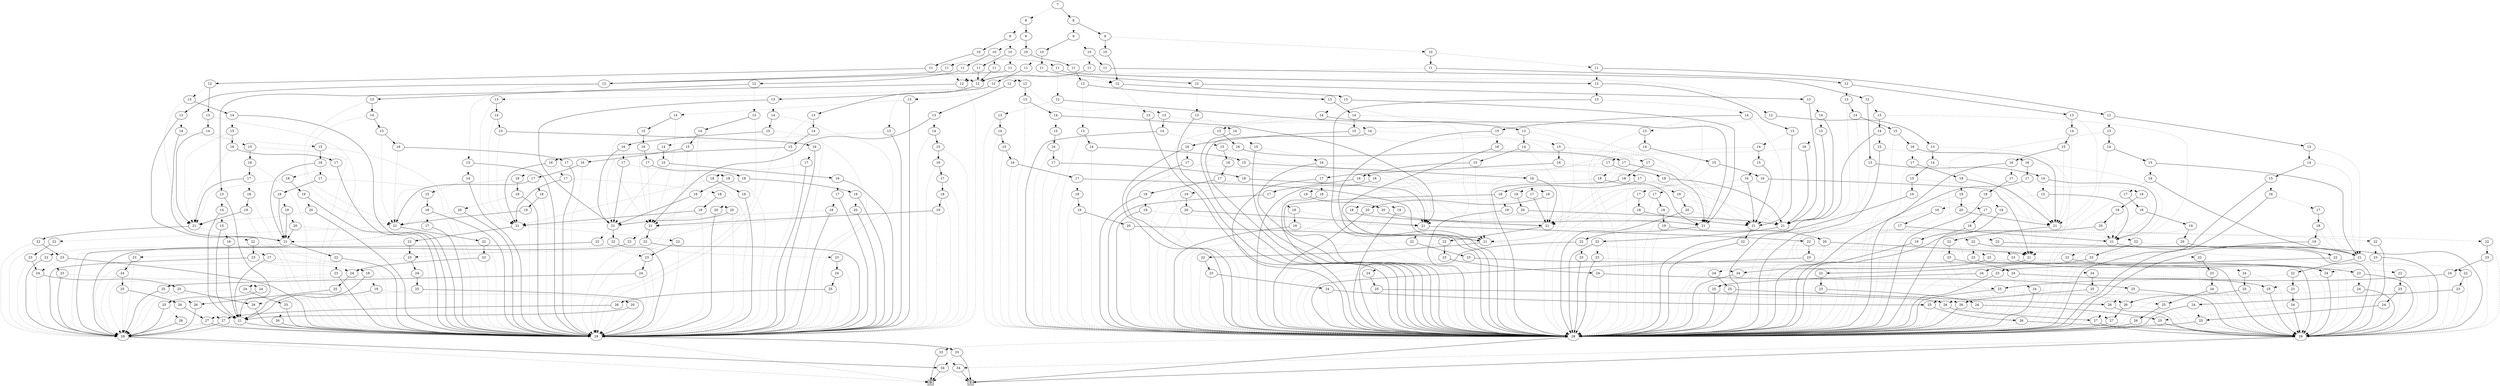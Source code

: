 digraph G {
0 [shape=box, label="0", style=filled, shape=box, height=0.3, width=0.3];
1 [shape=box, label="1", style=filled, shape=box, height=0.3, width=0.3];
64112 [label="7"];
64112 -> 63986 [style=dotted];
64112 -> 64111 [style=filled];
63986 [label="8"];
63986 -> 63930 [style=dotted];
63986 -> 63985 [style=filled];
63930 [label="9"];
63930 -> 63874 [style=dotted];
63930 -> 63929 [style=filled];
63874 [label="10"];
63874 -> 63873 [style=dotted];
63874 -> 62801 [style=filled];
63873 [label="11"];
63873 -> 63872 [style=dotted];
63873 -> 62760 [style=filled];
63872 [label="12"];
63872 -> 63863 [style=dotted];
63872 -> 63871 [style=filled];
63863 [label="13"];
63863 -> 63862 [style=dotted];
63863 -> 63842 [style=filled];
63862 [label="14"];
63862 -> 63861 [style=dotted];
63862 -> 63842 [style=filled];
63861 [label="15"];
63861 -> 63856 [style=dotted];
63861 -> 63860 [style=filled];
63856 [label="21"];
63856 -> 63849 [style=dotted];
63856 -> 63855 [style=filled];
63849 [label="22"];
63849 -> 63848 [style=dotted];
63849 -> 63843 [style=filled];
63848 [label="23"];
63848 -> 63847 [style=dotted];
63848 -> 63843 [style=filled];
63847 [label="24"];
63847 -> 63842 [style=dotted];
63847 -> 63846 [style=filled];
63842 [label="28"];
63842 -> 1194 [style=dotted];
63842 -> 1 [style=filled];
1194 [label="33"];
1194 -> 70 [style=dotted];
1194 -> 0 [style=filled];
70 [label="34"];
70 -> 0 [style=dotted];
70 -> 1 [style=filled];
63846 [label="25"];
63846 -> 63842 [style=dotted];
63846 -> 63845 [style=filled];
63845 [label="26"];
63845 -> 63844 [style=dotted];
63845 -> 63843 [style=filled];
63844 [label="27"];
63844 -> 63842 [style=dotted];
63844 -> 63843 [style=filled];
63843 [label="28"];
63843 -> 70 [style=dotted];
63843 -> 1 [style=filled];
63855 [label="22"];
63855 -> 63854 [style=dotted];
63855 -> 63842 [style=filled];
63854 [label="23"];
63854 -> 63853 [style=dotted];
63854 -> 63842 [style=filled];
63853 [label="24"];
63853 -> 63843 [style=dotted];
63853 -> 63852 [style=filled];
63852 [label="25"];
63852 -> 63843 [style=dotted];
63852 -> 63851 [style=filled];
63851 [label="26"];
63851 -> 63850 [style=dotted];
63851 -> 63842 [style=filled];
63850 [label="27"];
63850 -> 63843 [style=dotted];
63850 -> 63842 [style=filled];
63860 [label="16"];
63860 -> 63856 [style=dotted];
63860 -> 63859 [style=filled];
63859 [label="17"];
63859 -> 63858 [style=dotted];
63859 -> 63842 [style=filled];
63858 [label="18"];
63858 -> 63857 [style=dotted];
63858 -> 63842 [style=filled];
63857 [label="19"];
63857 -> 63856 [style=dotted];
63857 -> 63842 [style=filled];
63871 [label="13"];
63871 -> 63870 [style=dotted];
63871 -> 63856 [style=filled];
63870 [label="14"];
63870 -> 63869 [style=dotted];
63870 -> 63856 [style=filled];
63869 [label="15"];
63869 -> 63842 [style=dotted];
63869 -> 63868 [style=filled];
63868 [label="16"];
63868 -> 63842 [style=dotted];
63868 -> 63867 [style=filled];
63867 [label="17"];
63867 -> 63866 [style=dotted];
63867 -> 63856 [style=filled];
63866 [label="18"];
63866 -> 63865 [style=dotted];
63866 -> 63856 [style=filled];
63865 [label="19"];
63865 -> 63842 [style=dotted];
63865 -> 63864 [style=filled];
63864 [label="20"];
63864 -> 63842 [style=dotted];
63864 -> 63856 [style=filled];
62760 [label="12"];
62760 -> 62751 [style=dotted];
62760 -> 62759 [style=filled];
62751 [label="13"];
62751 -> 62750 [style=dotted];
62751 -> 62703 [style=filled];
62750 [label="14"];
62750 -> 62749 [style=dotted];
62750 -> 62703 [style=filled];
62749 [label="15"];
62749 -> 62746 [style=dotted];
62749 -> 62748 [style=filled];
62746 [label="21"];
62746 -> 62740 [style=dotted];
62746 -> 62745 [style=filled];
62740 [label="22"];
62740 -> 62739 [style=dotted];
62740 -> 62705 [style=filled];
62739 [label="23"];
62739 -> 62738 [style=dotted];
62739 -> 62705 [style=filled];
62738 [label="24"];
62738 -> 62703 [style=dotted];
62738 -> 62737 [style=filled];
62703 [label="28"];
62703 -> 0 [style=dotted];
62703 -> 1198 [style=filled];
1198 [label="33"];
1198 -> 71 [style=dotted];
1198 -> 1 [style=filled];
71 [label="34"];
71 -> 1 [style=dotted];
71 -> 0 [style=filled];
62737 [label="25"];
62737 -> 62736 [style=dotted];
62737 -> 62705 [style=filled];
62736 [label="26"];
62736 -> 62703 [style=dotted];
62736 -> 62705 [style=filled];
62705 [label="28"];
62705 -> 0 [style=dotted];
62705 -> 71 [style=filled];
62745 [label="22"];
62745 -> 62744 [style=dotted];
62745 -> 62703 [style=filled];
62744 [label="23"];
62744 -> 62743 [style=dotted];
62744 -> 62703 [style=filled];
62743 [label="24"];
62743 -> 62705 [style=dotted];
62743 -> 62742 [style=filled];
62742 [label="25"];
62742 -> 62741 [style=dotted];
62742 -> 62703 [style=filled];
62741 [label="26"];
62741 -> 62705 [style=dotted];
62741 -> 62703 [style=filled];
62748 [label="16"];
62748 -> 62747 [style=dotted];
62748 -> 62703 [style=filled];
62747 [label="17"];
62747 -> 62746 [style=dotted];
62747 -> 62703 [style=filled];
62759 [label="13"];
62759 -> 62758 [style=dotted];
62759 -> 62746 [style=filled];
62758 [label="14"];
62758 -> 62757 [style=dotted];
62758 -> 62746 [style=filled];
62757 [label="15"];
62757 -> 62703 [style=dotted];
62757 -> 62756 [style=filled];
62756 [label="16"];
62756 -> 62755 [style=dotted];
62756 -> 62746 [style=filled];
62755 [label="17"];
62755 -> 62703 [style=dotted];
62755 -> 62754 [style=filled];
62754 [label="18"];
62754 -> 62753 [style=dotted];
62754 -> 62746 [style=filled];
62753 [label="19"];
62753 -> 62752 [style=dotted];
62753 -> 62746 [style=filled];
62752 [label="20"];
62752 -> 62703 [style=dotted];
62752 -> 62746 [style=filled];
62801 [label="11"];
62801 -> 62771 [style=dotted];
62801 -> 62800 [style=filled];
62771 [label="12"];
62771 -> 62703 [style=dotted];
62771 -> 62770 [style=filled];
62770 [label="13"];
62770 -> 62769 [style=dotted];
62770 -> 62762 [style=filled];
62769 [label="14"];
62769 -> 62768 [style=dotted];
62769 -> 62762 [style=filled];
62768 [label="15"];
62768 -> 62767 [style=dotted];
62768 -> 62762 [style=filled];
62767 [label="16"];
62767 -> 62766 [style=dotted];
62767 -> 62762 [style=filled];
62766 [label="17"];
62766 -> 62765 [style=dotted];
62766 -> 62762 [style=filled];
62765 [label="18"];
62765 -> 62764 [style=dotted];
62765 -> 62762 [style=filled];
62764 [label="19"];
62764 -> 62763 [style=dotted];
62764 -> 62762 [style=filled];
62763 [label="20"];
62763 -> 62703 [style=dotted];
62763 -> 62762 [style=filled];
62762 [label="21"];
62762 -> 62705 [style=dotted];
62762 -> 62703 [style=filled];
62800 [label="12"];
62800 -> 62792 [style=dotted];
62800 -> 62799 [style=filled];
62792 [label="13"];
62792 -> 62784 [style=dotted];
62792 -> 62791 [style=filled];
62784 [label="21"];
62784 -> 62777 [style=dotted];
62784 -> 62783 [style=filled];
62777 [label="22"];
62777 -> 62703 [style=dotted];
62777 -> 62776 [style=filled];
62776 [label="23"];
62776 -> 62703 [style=dotted];
62776 -> 62775 [style=filled];
62775 [label="24"];
62775 -> 62703 [style=dotted];
62775 -> 62774 [style=filled];
62774 [label="25"];
62774 -> 62773 [style=dotted];
62774 -> 62705 [style=filled];
62773 [label="26"];
62773 -> 62772 [style=dotted];
62773 -> 62705 [style=filled];
62772 [label="27"];
62772 -> 62703 [style=dotted];
62772 -> 62705 [style=filled];
62783 [label="22"];
62783 -> 62705 [style=dotted];
62783 -> 62782 [style=filled];
62782 [label="23"];
62782 -> 62705 [style=dotted];
62782 -> 62781 [style=filled];
62781 [label="24"];
62781 -> 62705 [style=dotted];
62781 -> 62780 [style=filled];
62780 [label="25"];
62780 -> 62779 [style=dotted];
62780 -> 62703 [style=filled];
62779 [label="26"];
62779 -> 62778 [style=dotted];
62779 -> 62703 [style=filled];
62778 [label="27"];
62778 -> 62705 [style=dotted];
62778 -> 62703 [style=filled];
62791 [label="14"];
62791 -> 62784 [style=dotted];
62791 -> 62790 [style=filled];
62790 [label="15"];
62790 -> 62784 [style=dotted];
62790 -> 62789 [style=filled];
62789 [label="16"];
62789 -> 62788 [style=dotted];
62789 -> 62703 [style=filled];
62788 [label="17"];
62788 -> 62787 [style=dotted];
62788 -> 62703 [style=filled];
62787 [label="18"];
62787 -> 62784 [style=dotted];
62787 -> 62786 [style=filled];
62786 [label="19"];
62786 -> 62785 [style=dotted];
62786 -> 62703 [style=filled];
62785 [label="20"];
62785 -> 62784 [style=dotted];
62785 -> 62703 [style=filled];
62799 [label="13"];
62799 -> 62703 [style=dotted];
62799 -> 62798 [style=filled];
62798 [label="14"];
62798 -> 62703 [style=dotted];
62798 -> 62797 [style=filled];
62797 [label="15"];
62797 -> 62703 [style=dotted];
62797 -> 62796 [style=filled];
62796 [label="16"];
62796 -> 62795 [style=dotted];
62796 -> 62784 [style=filled];
62795 [label="17"];
62795 -> 62794 [style=dotted];
62795 -> 62784 [style=filled];
62794 [label="18"];
62794 -> 62703 [style=dotted];
62794 -> 62793 [style=filled];
62793 [label="19"];
62793 -> 62703 [style=dotted];
62793 -> 62784 [style=filled];
63929 [label="10"];
63929 -> 63928 [style=dotted];
63929 -> 62884 [style=filled];
63928 [label="11"];
63928 -> 63901 [style=dotted];
63928 -> 63927 [style=filled];
63901 [label="12"];
63901 -> 63893 [style=dotted];
63901 -> 63900 [style=filled];
63893 [label="13"];
63893 -> 63842 [style=dotted];
63893 -> 63892 [style=filled];
63892 [label="14"];
63892 -> 63842 [style=dotted];
63892 -> 63891 [style=filled];
63891 [label="15"];
63891 -> 63842 [style=dotted];
63891 -> 63890 [style=filled];
63890 [label="16"];
63890 -> 63842 [style=dotted];
63890 -> 63889 [style=filled];
63889 [label="17"];
63889 -> 63888 [style=dotted];
63889 -> 63885 [style=filled];
63888 [label="18"];
63888 -> 63842 [style=dotted];
63888 -> 63887 [style=filled];
63887 [label="19"];
63887 -> 63842 [style=dotted];
63887 -> 63886 [style=filled];
63886 [label="20"];
63886 -> 63842 [style=dotted];
63886 -> 63885 [style=filled];
63885 [label="21"];
63885 -> 63879 [style=dotted];
63885 -> 63884 [style=filled];
63879 [label="22"];
63879 -> 63843 [style=dotted];
63879 -> 63878 [style=filled];
63878 [label="23"];
63878 -> 63843 [style=dotted];
63878 -> 63877 [style=filled];
63877 [label="24"];
63877 -> 63843 [style=dotted];
63877 -> 63876 [style=filled];
63876 [label="25"];
63876 -> 63843 [style=dotted];
63876 -> 63875 [style=filled];
63875 [label="26"];
63875 -> 63843 [style=dotted];
63875 -> 63842 [style=filled];
63884 [label="22"];
63884 -> 63842 [style=dotted];
63884 -> 63883 [style=filled];
63883 [label="23"];
63883 -> 63842 [style=dotted];
63883 -> 63882 [style=filled];
63882 [label="24"];
63882 -> 63842 [style=dotted];
63882 -> 63881 [style=filled];
63881 [label="25"];
63881 -> 63842 [style=dotted];
63881 -> 63880 [style=filled];
63880 [label="26"];
63880 -> 63842 [style=dotted];
63880 -> 63843 [style=filled];
63900 [label="13"];
63900 -> 63885 [style=dotted];
63900 -> 63899 [style=filled];
63899 [label="14"];
63899 -> 63885 [style=dotted];
63899 -> 63898 [style=filled];
63898 [label="15"];
63898 -> 63885 [style=dotted];
63898 -> 63897 [style=filled];
63897 [label="16"];
63897 -> 63885 [style=dotted];
63897 -> 63896 [style=filled];
63896 [label="17"];
63896 -> 63895 [style=dotted];
63896 -> 63842 [style=filled];
63895 [label="18"];
63895 -> 63885 [style=dotted];
63895 -> 63894 [style=filled];
63894 [label="19"];
63894 -> 63885 [style=dotted];
63894 -> 63842 [style=filled];
63927 [label="12"];
63927 -> 63920 [style=dotted];
63927 -> 63926 [style=filled];
63920 [label="13"];
63920 -> 63919 [style=dotted];
63920 -> 63842 [style=filled];
63919 [label="14"];
63919 -> 63912 [style=dotted];
63919 -> 63918 [style=filled];
63912 [label="21"];
63912 -> 63906 [style=dotted];
63912 -> 63911 [style=filled];
63906 [label="22"];
63906 -> 63905 [style=dotted];
63906 -> 63843 [style=filled];
63905 [label="23"];
63905 -> 63842 [style=dotted];
63905 -> 63904 [style=filled];
63904 [label="24"];
63904 -> 63903 [style=dotted];
63904 -> 63843 [style=filled];
63903 [label="25"];
63903 -> 63902 [style=dotted];
63903 -> 63843 [style=filled];
63902 [label="26"];
63902 -> 63842 [style=dotted];
63902 -> 63844 [style=filled];
63911 [label="22"];
63911 -> 63910 [style=dotted];
63911 -> 63842 [style=filled];
63910 [label="23"];
63910 -> 63843 [style=dotted];
63910 -> 63909 [style=filled];
63909 [label="24"];
63909 -> 63908 [style=dotted];
63909 -> 63842 [style=filled];
63908 [label="25"];
63908 -> 63907 [style=dotted];
63908 -> 63842 [style=filled];
63907 [label="26"];
63907 -> 63843 [style=dotted];
63907 -> 63850 [style=filled];
63918 [label="15"];
63918 -> 63917 [style=dotted];
63918 -> 63842 [style=filled];
63917 [label="16"];
63917 -> 63916 [style=dotted];
63917 -> 63842 [style=filled];
63916 [label="17"];
63916 -> 63912 [style=dotted];
63916 -> 63915 [style=filled];
63915 [label="18"];
63915 -> 63914 [style=dotted];
63915 -> 63842 [style=filled];
63914 [label="19"];
63914 -> 63912 [style=dotted];
63914 -> 63913 [style=filled];
63913 [label="20"];
63913 -> 63912 [style=dotted];
63913 -> 63842 [style=filled];
63926 [label="13"];
63926 -> 63925 [style=dotted];
63926 -> 63912 [style=filled];
63925 [label="14"];
63925 -> 63842 [style=dotted];
63925 -> 63924 [style=filled];
63924 [label="15"];
63924 -> 63923 [style=dotted];
63924 -> 63912 [style=filled];
63923 [label="16"];
63923 -> 63922 [style=dotted];
63923 -> 63912 [style=filled];
63922 [label="17"];
63922 -> 63842 [style=dotted];
63922 -> 63921 [style=filled];
63921 [label="18"];
63921 -> 63842 [style=dotted];
63921 -> 63912 [style=filled];
62884 [label="11"];
62884 -> 62800 [style=dotted];
62884 -> 62883 [style=filled];
62883 [label="12"];
62883 -> 62875 [style=dotted];
62883 -> 62882 [style=filled];
62875 [label="13"];
62875 -> 62867 [style=dotted];
62875 -> 62874 [style=filled];
62867 [label="21"];
62867 -> 62862 [style=dotted];
62867 -> 62866 [style=filled];
62862 [label="22"];
62862 -> 62703 [style=dotted];
62862 -> 62861 [style=filled];
62861 [label="23"];
62861 -> 62860 [style=dotted];
62861 -> 62705 [style=filled];
62860 [label="24"];
62860 -> 62703 [style=dotted];
62860 -> 62859 [style=filled];
62859 [label="25"];
62859 -> 62703 [style=dotted];
62859 -> 62773 [style=filled];
62866 [label="22"];
62866 -> 62705 [style=dotted];
62866 -> 62865 [style=filled];
62865 [label="23"];
62865 -> 62864 [style=dotted];
62865 -> 62703 [style=filled];
62864 [label="24"];
62864 -> 62705 [style=dotted];
62864 -> 62863 [style=filled];
62863 [label="25"];
62863 -> 62705 [style=dotted];
62863 -> 62779 [style=filled];
62874 [label="14"];
62874 -> 62873 [style=dotted];
62874 -> 62703 [style=filled];
62873 [label="15"];
62873 -> 62867 [style=dotted];
62873 -> 62872 [style=filled];
62872 [label="16"];
62872 -> 62867 [style=dotted];
62872 -> 62871 [style=filled];
62871 [label="17"];
62871 -> 62870 [style=dotted];
62871 -> 62703 [style=filled];
62870 [label="18"];
62870 -> 62867 [style=dotted];
62870 -> 62869 [style=filled];
62869 [label="19"];
62869 -> 62868 [style=dotted];
62869 -> 62703 [style=filled];
62868 [label="20"];
62868 -> 62867 [style=dotted];
62868 -> 62703 [style=filled];
62882 [label="13"];
62882 -> 62703 [style=dotted];
62882 -> 62881 [style=filled];
62881 [label="14"];
62881 -> 62880 [style=dotted];
62881 -> 62867 [style=filled];
62880 [label="15"];
62880 -> 62703 [style=dotted];
62880 -> 62879 [style=filled];
62879 [label="16"];
62879 -> 62703 [style=dotted];
62879 -> 62878 [style=filled];
62878 [label="17"];
62878 -> 62877 [style=dotted];
62878 -> 62867 [style=filled];
62877 [label="18"];
62877 -> 62703 [style=dotted];
62877 -> 62876 [style=filled];
62876 [label="19"];
62876 -> 62703 [style=dotted];
62876 -> 62867 [style=filled];
63985 [label="9"];
63985 -> 63958 [style=dotted];
63985 -> 63984 [style=filled];
63958 [label="10"];
63958 -> 63956 [style=dotted];
63958 -> 63957 [style=filled];
63956 [label="11"];
63956 -> 63955 [style=dotted];
63956 -> 62800 [style=filled];
63955 [label="12"];
63955 -> 63946 [style=dotted];
63955 -> 63954 [style=filled];
63946 [label="13"];
63946 -> 63939 [style=dotted];
63946 -> 63945 [style=filled];
63939 [label="21"];
63939 -> 63934 [style=dotted];
63939 -> 63938 [style=filled];
63934 [label="22"];
63934 -> 63842 [style=dotted];
63934 -> 63933 [style=filled];
63933 [label="23"];
63933 -> 63932 [style=dotted];
63933 -> 63843 [style=filled];
63932 [label="24"];
63932 -> 63842 [style=dotted];
63932 -> 63931 [style=filled];
63931 [label="25"];
63931 -> 63842 [style=dotted];
63931 -> 63902 [style=filled];
63938 [label="22"];
63938 -> 63843 [style=dotted];
63938 -> 63937 [style=filled];
63937 [label="23"];
63937 -> 63936 [style=dotted];
63937 -> 63842 [style=filled];
63936 [label="24"];
63936 -> 63843 [style=dotted];
63936 -> 63935 [style=filled];
63935 [label="25"];
63935 -> 63843 [style=dotted];
63935 -> 63907 [style=filled];
63945 [label="14"];
63945 -> 63944 [style=dotted];
63945 -> 63842 [style=filled];
63944 [label="15"];
63944 -> 63939 [style=dotted];
63944 -> 63943 [style=filled];
63943 [label="16"];
63943 -> 63939 [style=dotted];
63943 -> 63942 [style=filled];
63942 [label="17"];
63942 -> 63939 [style=dotted];
63942 -> 63941 [style=filled];
63941 [label="18"];
63941 -> 63940 [style=dotted];
63941 -> 63842 [style=filled];
63940 [label="19"];
63940 -> 63939 [style=dotted];
63940 -> 63842 [style=filled];
63954 [label="13"];
63954 -> 63842 [style=dotted];
63954 -> 63953 [style=filled];
63953 [label="14"];
63953 -> 63952 [style=dotted];
63953 -> 63939 [style=filled];
63952 [label="15"];
63952 -> 63842 [style=dotted];
63952 -> 63951 [style=filled];
63951 [label="16"];
63951 -> 63842 [style=dotted];
63951 -> 63950 [style=filled];
63950 [label="17"];
63950 -> 63842 [style=dotted];
63950 -> 63949 [style=filled];
63949 [label="18"];
63949 -> 63948 [style=dotted];
63949 -> 63939 [style=filled];
63948 [label="19"];
63948 -> 63842 [style=dotted];
63948 -> 63947 [style=filled];
63947 [label="20"];
63947 -> 63842 [style=dotted];
63947 -> 63939 [style=filled];
63957 [label="11"];
63957 -> 63955 [style=dotted];
63957 -> 62935 [style=filled];
62935 [label="12"];
62935 -> 62926 [style=dotted];
62935 -> 62934 [style=filled];
62926 [label="13"];
62926 -> 62703 [style=dotted];
62926 -> 62925 [style=filled];
62925 [label="14"];
62925 -> 62703 [style=dotted];
62925 -> 62924 [style=filled];
62924 [label="15"];
62924 -> 62703 [style=dotted];
62924 -> 62923 [style=filled];
62923 [label="16"];
62923 -> 62703 [style=dotted];
62923 -> 62922 [style=filled];
62922 [label="17"];
62922 -> 62921 [style=dotted];
62922 -> 62919 [style=filled];
62921 [label="18"];
62921 -> 62703 [style=dotted];
62921 -> 62920 [style=filled];
62920 [label="19"];
62920 -> 62703 [style=dotted];
62920 -> 62919 [style=filled];
62919 [label="21"];
62919 -> 62916 [style=dotted];
62919 -> 62918 [style=filled];
62916 [label="22"];
62916 -> 62705 [style=dotted];
62916 -> 62915 [style=filled];
62915 [label="23"];
62915 -> 62705 [style=dotted];
62915 -> 62864 [style=filled];
62918 [label="22"];
62918 -> 62703 [style=dotted];
62918 -> 62917 [style=filled];
62917 [label="23"];
62917 -> 62703 [style=dotted];
62917 -> 62860 [style=filled];
62934 [label="13"];
62934 -> 62919 [style=dotted];
62934 -> 62933 [style=filled];
62933 [label="14"];
62933 -> 62919 [style=dotted];
62933 -> 62932 [style=filled];
62932 [label="15"];
62932 -> 62919 [style=dotted];
62932 -> 62931 [style=filled];
62931 [label="16"];
62931 -> 62919 [style=dotted];
62931 -> 62930 [style=filled];
62930 [label="17"];
62930 -> 62929 [style=dotted];
62930 -> 62703 [style=filled];
62929 [label="18"];
62929 -> 62919 [style=dotted];
62929 -> 62928 [style=filled];
62928 [label="19"];
62928 -> 62927 [style=dotted];
62928 -> 62703 [style=filled];
62927 [label="20"];
62927 -> 62919 [style=dotted];
62927 -> 62703 [style=filled];
63984 [label="10"];
63984 -> 62938 [style=dotted];
63984 -> 63983 [style=filled];
62938 [label="11"];
62938 -> 62771 [style=dotted];
62938 -> 62760 [style=filled];
63983 [label="11"];
63983 -> 63872 [style=dotted];
63983 -> 63982 [style=filled];
63982 [label="12"];
63982 -> 63973 [style=dotted];
63982 -> 63981 [style=filled];
63973 [label="13"];
63973 -> 63842 [style=dotted];
63973 -> 63972 [style=filled];
63972 [label="14"];
63972 -> 63842 [style=dotted];
63972 -> 63971 [style=filled];
63971 [label="15"];
63971 -> 63842 [style=dotted];
63971 -> 63970 [style=filled];
63970 [label="16"];
63970 -> 63969 [style=dotted];
63970 -> 63967 [style=filled];
63969 [label="17"];
63969 -> 63968 [style=dotted];
63969 -> 63967 [style=filled];
63968 [label="18"];
63968 -> 63842 [style=dotted];
63968 -> 63967 [style=filled];
63967 [label="21"];
63967 -> 63962 [style=dotted];
63967 -> 63966 [style=filled];
63962 [label="22"];
63962 -> 63843 [style=dotted];
63962 -> 63961 [style=filled];
63961 [label="23"];
63961 -> 63843 [style=dotted];
63961 -> 63960 [style=filled];
63960 [label="24"];
63960 -> 63843 [style=dotted];
63960 -> 63959 [style=filled];
63959 [label="25"];
63959 -> 63851 [style=dotted];
63959 -> 63842 [style=filled];
63966 [label="22"];
63966 -> 63842 [style=dotted];
63966 -> 63965 [style=filled];
63965 [label="23"];
63965 -> 63842 [style=dotted];
63965 -> 63964 [style=filled];
63964 [label="24"];
63964 -> 63842 [style=dotted];
63964 -> 63963 [style=filled];
63963 [label="25"];
63963 -> 63845 [style=dotted];
63963 -> 63843 [style=filled];
63981 [label="13"];
63981 -> 63967 [style=dotted];
63981 -> 63980 [style=filled];
63980 [label="14"];
63980 -> 63967 [style=dotted];
63980 -> 63979 [style=filled];
63979 [label="15"];
63979 -> 63967 [style=dotted];
63979 -> 63978 [style=filled];
63978 [label="16"];
63978 -> 63977 [style=dotted];
63978 -> 63842 [style=filled];
63977 [label="17"];
63977 -> 63976 [style=dotted];
63977 -> 63842 [style=filled];
63976 [label="18"];
63976 -> 63975 [style=dotted];
63976 -> 63842 [style=filled];
63975 [label="19"];
63975 -> 63967 [style=dotted];
63975 -> 63974 [style=filled];
63974 [label="20"];
63974 -> 63967 [style=dotted];
63974 -> 63842 [style=filled];
64111 [label="8"];
64111 -> 64059 [style=dotted];
64111 -> 64110 [style=filled];
64059 [label="9"];
64059 -> 64035 [style=dotted];
64059 -> 64058 [style=filled];
64035 [label="10"];
64035 -> 64012 [style=dotted];
64035 -> 64034 [style=filled];
64012 [label="11"];
64012 -> 64011 [style=dotted];
64012 -> 62800 [style=filled];
64011 [label="12"];
64011 -> 64003 [style=dotted];
64011 -> 64010 [style=filled];
64003 [label="13"];
64003 -> 63842 [style=dotted];
64003 -> 64002 [style=filled];
64002 [label="14"];
64002 -> 63842 [style=dotted];
64002 -> 64001 [style=filled];
64001 [label="15"];
64001 -> 63842 [style=dotted];
64001 -> 64000 [style=filled];
64000 [label="16"];
64000 -> 63999 [style=dotted];
64000 -> 63995 [style=filled];
63999 [label="17"];
63999 -> 63842 [style=dotted];
63999 -> 63998 [style=filled];
63998 [label="18"];
63998 -> 63842 [style=dotted];
63998 -> 63997 [style=filled];
63997 [label="19"];
63997 -> 63842 [style=dotted];
63997 -> 63996 [style=filled];
63996 [label="20"];
63996 -> 63842 [style=dotted];
63996 -> 63995 [style=filled];
63995 [label="21"];
63995 -> 63990 [style=dotted];
63995 -> 63994 [style=filled];
63990 [label="22"];
63990 -> 63843 [style=dotted];
63990 -> 63989 [style=filled];
63989 [label="23"];
63989 -> 63843 [style=dotted];
63989 -> 63988 [style=filled];
63988 [label="24"];
63988 -> 63843 [style=dotted];
63988 -> 63987 [style=filled];
63987 [label="25"];
63987 -> 63843 [style=dotted];
63987 -> 63842 [style=filled];
63994 [label="22"];
63994 -> 63842 [style=dotted];
63994 -> 63993 [style=filled];
63993 [label="23"];
63993 -> 63842 [style=dotted];
63993 -> 63992 [style=filled];
63992 [label="24"];
63992 -> 63842 [style=dotted];
63992 -> 63991 [style=filled];
63991 [label="25"];
63991 -> 63842 [style=dotted];
63991 -> 63843 [style=filled];
64010 [label="13"];
64010 -> 63995 [style=dotted];
64010 -> 64009 [style=filled];
64009 [label="14"];
64009 -> 63995 [style=dotted];
64009 -> 64008 [style=filled];
64008 [label="15"];
64008 -> 63995 [style=dotted];
64008 -> 64007 [style=filled];
64007 [label="16"];
64007 -> 64006 [style=dotted];
64007 -> 63842 [style=filled];
64006 [label="17"];
64006 -> 63995 [style=dotted];
64006 -> 64005 [style=filled];
64005 [label="18"];
64005 -> 63995 [style=dotted];
64005 -> 64004 [style=filled];
64004 [label="19"];
64004 -> 63995 [style=dotted];
64004 -> 63842 [style=filled];
64034 [label="11"];
64034 -> 62800 [style=dotted];
64034 -> 64033 [style=filled];
64033 [label="12"];
64033 -> 64027 [style=dotted];
64033 -> 64032 [style=filled];
64027 [label="13"];
64027 -> 64019 [style=dotted];
64027 -> 64026 [style=filled];
64019 [label="21"];
64019 -> 64015 [style=dotted];
64019 -> 64018 [style=filled];
64015 [label="22"];
64015 -> 63842 [style=dotted];
64015 -> 64014 [style=filled];
64014 [label="23"];
64014 -> 64013 [style=dotted];
64014 -> 63843 [style=filled];
64013 [label="24"];
64013 -> 63881 [style=dotted];
64013 -> 63843 [style=filled];
64018 [label="22"];
64018 -> 63843 [style=dotted];
64018 -> 64017 [style=filled];
64017 [label="23"];
64017 -> 64016 [style=dotted];
64017 -> 63842 [style=filled];
64016 [label="24"];
64016 -> 63876 [style=dotted];
64016 -> 63842 [style=filled];
64026 [label="14"];
64026 -> 64025 [style=dotted];
64026 -> 63842 [style=filled];
64025 [label="15"];
64025 -> 64024 [style=dotted];
64025 -> 63842 [style=filled];
64024 [label="16"];
64024 -> 64019 [style=dotted];
64024 -> 64023 [style=filled];
64023 [label="17"];
64023 -> 64022 [style=dotted];
64023 -> 63842 [style=filled];
64022 [label="18"];
64022 -> 64019 [style=dotted];
64022 -> 64021 [style=filled];
64021 [label="19"];
64021 -> 64019 [style=dotted];
64021 -> 64020 [style=filled];
64020 [label="20"];
64020 -> 64019 [style=dotted];
64020 -> 63842 [style=filled];
64032 [label="13"];
64032 -> 63842 [style=dotted];
64032 -> 64031 [style=filled];
64031 [label="14"];
64031 -> 64030 [style=dotted];
64031 -> 64019 [style=filled];
64030 [label="15"];
64030 -> 64029 [style=dotted];
64030 -> 64019 [style=filled];
64029 [label="16"];
64029 -> 63842 [style=dotted];
64029 -> 64028 [style=filled];
64028 [label="17"];
64028 -> 63842 [style=dotted];
64028 -> 64019 [style=filled];
64058 [label="10"];
64058 -> 63030 [style=dotted];
64058 -> 64057 [style=filled];
63030 [label="11"];
63030 -> 62800 [style=dotted];
63030 -> 63029 [style=filled];
63029 [label="12"];
63029 -> 63020 [style=dotted];
63029 -> 63028 [style=filled];
63020 [label="13"];
63020 -> 63019 [style=dotted];
63020 -> 62703 [style=filled];
63019 [label="14"];
63019 -> 63014 [style=dotted];
63019 -> 63018 [style=filled];
63014 [label="21"];
63014 -> 63012 [style=dotted];
63014 -> 63013 [style=filled];
63012 [label="22"];
63012 -> 62776 [style=dotted];
63012 -> 62705 [style=filled];
63013 [label="22"];
63013 -> 62782 [style=dotted];
63013 -> 62703 [style=filled];
63018 [label="15"];
63018 -> 63014 [style=dotted];
63018 -> 63017 [style=filled];
63017 [label="16"];
63017 -> 63016 [style=dotted];
63017 -> 62703 [style=filled];
63016 [label="17"];
63016 -> 63015 [style=dotted];
63016 -> 62703 [style=filled];
63015 [label="18"];
63015 -> 63014 [style=dotted];
63015 -> 62703 [style=filled];
63028 [label="13"];
63028 -> 63027 [style=dotted];
63028 -> 63014 [style=filled];
63027 [label="14"];
63027 -> 62703 [style=dotted];
63027 -> 63026 [style=filled];
63026 [label="15"];
63026 -> 62703 [style=dotted];
63026 -> 63025 [style=filled];
63025 [label="16"];
63025 -> 63024 [style=dotted];
63025 -> 63014 [style=filled];
63024 [label="17"];
63024 -> 63023 [style=dotted];
63024 -> 63014 [style=filled];
63023 [label="18"];
63023 -> 62703 [style=dotted];
63023 -> 63022 [style=filled];
63022 [label="19"];
63022 -> 63021 [style=dotted];
63022 -> 63014 [style=filled];
63021 [label="20"];
63021 -> 62703 [style=dotted];
63021 -> 63014 [style=filled];
64057 [label="11"];
64057 -> 63055 [style=dotted];
64057 -> 64056 [style=filled];
63055 [label="12"];
63055 -> 63047 [style=dotted];
63055 -> 63054 [style=filled];
63047 [label="13"];
63047 -> 63046 [style=dotted];
63047 -> 62703 [style=filled];
63046 [label="14"];
63046 -> 63039 [style=dotted];
63046 -> 63045 [style=filled];
63039 [label="21"];
63039 -> 63034 [style=dotted];
63039 -> 63038 [style=filled];
63034 [label="22"];
63034 -> 63033 [style=dotted];
63034 -> 62705 [style=filled];
63033 [label="23"];
63033 -> 62703 [style=dotted];
63033 -> 63032 [style=filled];
63032 [label="24"];
63032 -> 62703 [style=dotted];
63032 -> 63031 [style=filled];
63031 [label="25"];
63031 -> 62703 [style=dotted];
63031 -> 62832 [style=filled];
62832 [label="26"];
62832 -> 62703 [style=dotted];
62832 -> 62772 [style=filled];
63038 [label="22"];
63038 -> 63037 [style=dotted];
63038 -> 62703 [style=filled];
63037 [label="23"];
63037 -> 62705 [style=dotted];
63037 -> 63036 [style=filled];
63036 [label="24"];
63036 -> 62705 [style=dotted];
63036 -> 63035 [style=filled];
63035 [label="25"];
63035 -> 62705 [style=dotted];
63035 -> 62837 [style=filled];
62837 [label="26"];
62837 -> 62705 [style=dotted];
62837 -> 62778 [style=filled];
63045 [label="15"];
63045 -> 63039 [style=dotted];
63045 -> 63044 [style=filled];
63044 [label="16"];
63044 -> 63039 [style=dotted];
63044 -> 63043 [style=filled];
63043 [label="17"];
63043 -> 63039 [style=dotted];
63043 -> 63042 [style=filled];
63042 [label="18"];
63042 -> 63039 [style=dotted];
63042 -> 63041 [style=filled];
63041 [label="19"];
63041 -> 63040 [style=dotted];
63041 -> 62703 [style=filled];
63040 [label="20"];
63040 -> 63039 [style=dotted];
63040 -> 62703 [style=filled];
63054 [label="13"];
63054 -> 63053 [style=dotted];
63054 -> 63039 [style=filled];
63053 [label="14"];
63053 -> 62703 [style=dotted];
63053 -> 63052 [style=filled];
63052 [label="15"];
63052 -> 62703 [style=dotted];
63052 -> 63051 [style=filled];
63051 [label="16"];
63051 -> 62703 [style=dotted];
63051 -> 63050 [style=filled];
63050 [label="17"];
63050 -> 62703 [style=dotted];
63050 -> 63049 [style=filled];
63049 [label="18"];
63049 -> 62703 [style=dotted];
63049 -> 63048 [style=filled];
63048 [label="19"];
63048 -> 62703 [style=dotted];
63048 -> 63039 [style=filled];
64056 [label="12"];
64056 -> 64047 [style=dotted];
64056 -> 64055 [style=filled];
64047 [label="13"];
64047 -> 64046 [style=dotted];
64047 -> 63842 [style=filled];
64046 [label="14"];
64046 -> 64045 [style=dotted];
64046 -> 63842 [style=filled];
64045 [label="15"];
64045 -> 64044 [style=dotted];
64045 -> 63842 [style=filled];
64044 [label="16"];
64044 -> 64043 [style=dotted];
64044 -> 63842 [style=filled];
64043 [label="17"];
64043 -> 64040 [style=dotted];
64043 -> 64042 [style=filled];
64040 [label="21"];
64040 -> 64037 [style=dotted];
64040 -> 64039 [style=filled];
64037 [label="22"];
64037 -> 64036 [style=dotted];
64037 -> 63843 [style=filled];
64036 [label="23"];
64036 -> 63904 [style=dotted];
64036 -> 63843 [style=filled];
64039 [label="22"];
64039 -> 64038 [style=dotted];
64039 -> 63842 [style=filled];
64038 [label="23"];
64038 -> 63909 [style=dotted];
64038 -> 63842 [style=filled];
64042 [label="18"];
64042 -> 64041 [style=dotted];
64042 -> 63842 [style=filled];
64041 [label="19"];
64041 -> 64040 [style=dotted];
64041 -> 63842 [style=filled];
64055 [label="13"];
64055 -> 64054 [style=dotted];
64055 -> 64040 [style=filled];
64054 [label="14"];
64054 -> 64053 [style=dotted];
64054 -> 64040 [style=filled];
64053 [label="15"];
64053 -> 64052 [style=dotted];
64053 -> 64040 [style=filled];
64052 [label="16"];
64052 -> 64051 [style=dotted];
64052 -> 64040 [style=filled];
64051 [label="17"];
64051 -> 63842 [style=dotted];
64051 -> 64050 [style=filled];
64050 [label="18"];
64050 -> 64049 [style=dotted];
64050 -> 64040 [style=filled];
64049 [label="19"];
64049 -> 63842 [style=dotted];
64049 -> 64048 [style=filled];
64048 [label="20"];
64048 -> 63842 [style=dotted];
64048 -> 64040 [style=filled];
64110 [label="9"];
64110 -> 64108 [style=dotted];
64110 -> 64109 [style=filled];
64108 [label="10"];
64108 -> 64083 [style=dotted];
64108 -> 64107 [style=filled];
64083 [label="11"];
64083 -> 63927 [style=dotted];
64083 -> 64082 [style=filled];
64082 [label="12"];
64082 -> 64074 [style=dotted];
64082 -> 64081 [style=filled];
64074 [label="13"];
64074 -> 63842 [style=dotted];
64074 -> 64073 [style=filled];
64073 [label="14"];
64073 -> 63842 [style=dotted];
64073 -> 64072 [style=filled];
64072 [label="15"];
64072 -> 64071 [style=dotted];
64072 -> 64066 [style=filled];
64071 [label="16"];
64071 -> 64070 [style=dotted];
64071 -> 64066 [style=filled];
64070 [label="17"];
64070 -> 63842 [style=dotted];
64070 -> 64069 [style=filled];
64069 [label="18"];
64069 -> 63842 [style=dotted];
64069 -> 64068 [style=filled];
64068 [label="19"];
64068 -> 63842 [style=dotted];
64068 -> 64067 [style=filled];
64067 [label="20"];
64067 -> 63842 [style=dotted];
64067 -> 64066 [style=filled];
64066 [label="21"];
64066 -> 64062 [style=dotted];
64066 -> 64065 [style=filled];
64062 [label="22"];
64062 -> 63843 [style=dotted];
64062 -> 64061 [style=filled];
64061 [label="23"];
64061 -> 63843 [style=dotted];
64061 -> 64060 [style=filled];
64060 [label="24"];
64060 -> 63987 [style=dotted];
64060 -> 63842 [style=filled];
64065 [label="22"];
64065 -> 63842 [style=dotted];
64065 -> 64064 [style=filled];
64064 [label="23"];
64064 -> 63842 [style=dotted];
64064 -> 64063 [style=filled];
64063 [label="24"];
64063 -> 63991 [style=dotted];
64063 -> 63843 [style=filled];
64081 [label="13"];
64081 -> 64066 [style=dotted];
64081 -> 64080 [style=filled];
64080 [label="14"];
64080 -> 64066 [style=dotted];
64080 -> 64079 [style=filled];
64079 [label="15"];
64079 -> 64078 [style=dotted];
64079 -> 63842 [style=filled];
64078 [label="16"];
64078 -> 64077 [style=dotted];
64078 -> 63842 [style=filled];
64077 [label="17"];
64077 -> 64066 [style=dotted];
64077 -> 64076 [style=filled];
64076 [label="18"];
64076 -> 64066 [style=dotted];
64076 -> 64075 [style=filled];
64075 [label="19"];
64075 -> 64066 [style=dotted];
64075 -> 63842 [style=filled];
64107 [label="11"];
64107 -> 62771 [style=dotted];
64107 -> 64106 [style=filled];
64106 [label="12"];
64106 -> 64098 [style=dotted];
64106 -> 64105 [style=filled];
64098 [label="13"];
64098 -> 63842 [style=dotted];
64098 -> 64097 [style=filled];
64097 [label="14"];
64097 -> 63842 [style=dotted];
64097 -> 64096 [style=filled];
64096 [label="15"];
64096 -> 63842 [style=dotted];
64096 -> 64095 [style=filled];
64095 [label="16"];
64095 -> 64094 [style=dotted];
64095 -> 64090 [style=filled];
64094 [label="17"];
64094 -> 63842 [style=dotted];
64094 -> 64093 [style=filled];
64093 [label="18"];
64093 -> 64092 [style=dotted];
64093 -> 64090 [style=filled];
64092 [label="19"];
64092 -> 63842 [style=dotted];
64092 -> 64091 [style=filled];
64091 [label="20"];
64091 -> 63842 [style=dotted];
64091 -> 64090 [style=filled];
64090 [label="21"];
64090 -> 64086 [style=dotted];
64090 -> 64089 [style=filled];
64086 [label="22"];
64086 -> 63843 [style=dotted];
64086 -> 64085 [style=filled];
64085 [label="23"];
64085 -> 63843 [style=dotted];
64085 -> 64084 [style=filled];
64084 [label="24"];
64084 -> 63843 [style=dotted];
64084 -> 63908 [style=filled];
64089 [label="22"];
64089 -> 63842 [style=dotted];
64089 -> 64088 [style=filled];
64088 [label="23"];
64088 -> 63842 [style=dotted];
64088 -> 64087 [style=filled];
64087 [label="24"];
64087 -> 63842 [style=dotted];
64087 -> 63903 [style=filled];
64105 [label="13"];
64105 -> 64090 [style=dotted];
64105 -> 64104 [style=filled];
64104 [label="14"];
64104 -> 64090 [style=dotted];
64104 -> 64103 [style=filled];
64103 [label="15"];
64103 -> 64090 [style=dotted];
64103 -> 64102 [style=filled];
64102 [label="16"];
64102 -> 64101 [style=dotted];
64102 -> 63842 [style=filled];
64101 [label="17"];
64101 -> 64090 [style=dotted];
64101 -> 64100 [style=filled];
64100 [label="18"];
64100 -> 64099 [style=dotted];
64100 -> 63842 [style=filled];
64099 [label="19"];
64099 -> 64090 [style=dotted];
64099 -> 63842 [style=filled];
64109 [label="10"];
64109 -> 62938 [style=dotted];
64109 -> 63872 [style=filled];
}
